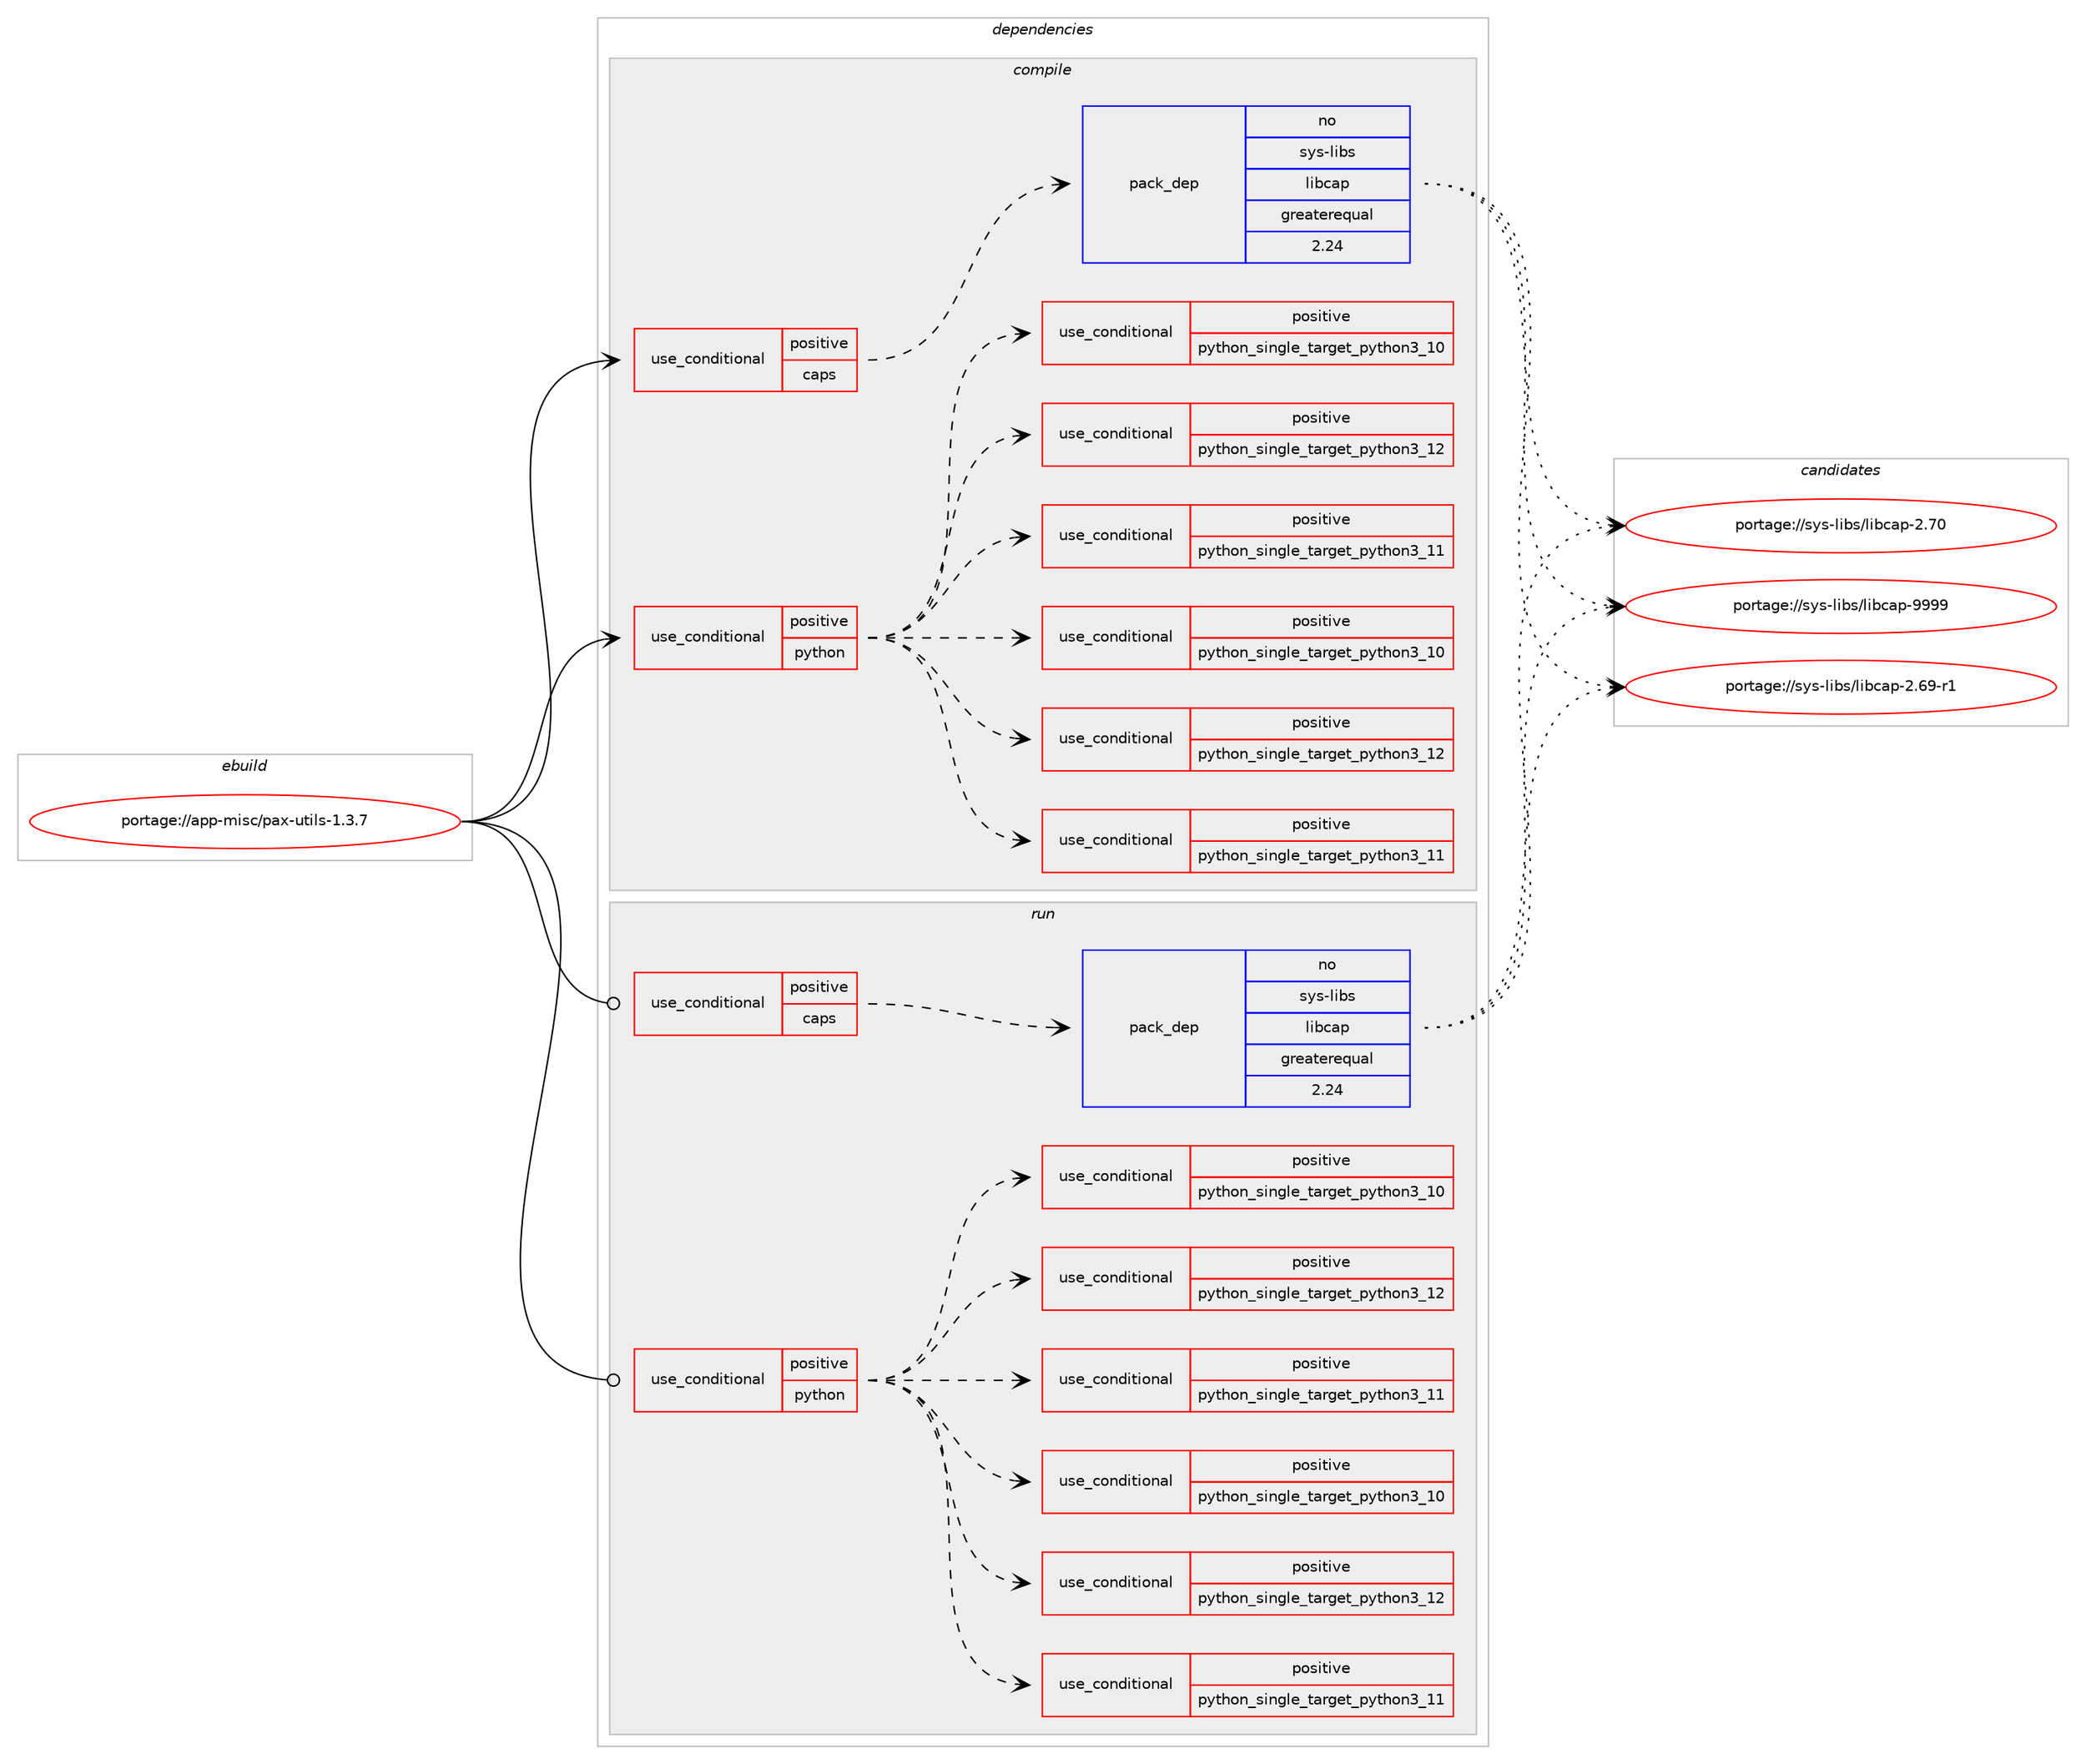 digraph prolog {

# *************
# Graph options
# *************

newrank=true;
concentrate=true;
compound=true;
graph [rankdir=LR,fontname=Helvetica,fontsize=10,ranksep=1.5];#, ranksep=2.5, nodesep=0.2];
edge  [arrowhead=vee];
node  [fontname=Helvetica,fontsize=10];

# **********
# The ebuild
# **********

subgraph cluster_leftcol {
color=gray;
rank=same;
label=<<i>ebuild</i>>;
id [label="portage://app-misc/pax-utils-1.3.7", color=red, width=4, href="../app-misc/pax-utils-1.3.7.svg"];
}

# ****************
# The dependencies
# ****************

subgraph cluster_midcol {
color=gray;
label=<<i>dependencies</i>>;
subgraph cluster_compile {
fillcolor="#eeeeee";
style=filled;
label=<<i>compile</i>>;
subgraph cond12049 {
dependency18877 [label=<<TABLE BORDER="0" CELLBORDER="1" CELLSPACING="0" CELLPADDING="4"><TR><TD ROWSPAN="3" CELLPADDING="10">use_conditional</TD></TR><TR><TD>positive</TD></TR><TR><TD>caps</TD></TR></TABLE>>, shape=none, color=red];
subgraph pack6456 {
dependency18878 [label=<<TABLE BORDER="0" CELLBORDER="1" CELLSPACING="0" CELLPADDING="4" WIDTH="220"><TR><TD ROWSPAN="6" CELLPADDING="30">pack_dep</TD></TR><TR><TD WIDTH="110">no</TD></TR><TR><TD>sys-libs</TD></TR><TR><TD>libcap</TD></TR><TR><TD>greaterequal</TD></TR><TR><TD>2.24</TD></TR></TABLE>>, shape=none, color=blue];
}
dependency18877:e -> dependency18878:w [weight=20,style="dashed",arrowhead="vee"];
}
id:e -> dependency18877:w [weight=20,style="solid",arrowhead="vee"];
subgraph cond12050 {
dependency18879 [label=<<TABLE BORDER="0" CELLBORDER="1" CELLSPACING="0" CELLPADDING="4"><TR><TD ROWSPAN="3" CELLPADDING="10">use_conditional</TD></TR><TR><TD>positive</TD></TR><TR><TD>python</TD></TR></TABLE>>, shape=none, color=red];
subgraph cond12051 {
dependency18880 [label=<<TABLE BORDER="0" CELLBORDER="1" CELLSPACING="0" CELLPADDING="4"><TR><TD ROWSPAN="3" CELLPADDING="10">use_conditional</TD></TR><TR><TD>positive</TD></TR><TR><TD>python_single_target_python3_10</TD></TR></TABLE>>, shape=none, color=red];
# *** BEGIN UNKNOWN DEPENDENCY TYPE (TODO) ***
# dependency18880 -> package_dependency(portage://app-misc/pax-utils-1.3.7,install,no,dev-lang,python,none,[,,],[slot(3.10)],[])
# *** END UNKNOWN DEPENDENCY TYPE (TODO) ***

}
dependency18879:e -> dependency18880:w [weight=20,style="dashed",arrowhead="vee"];
subgraph cond12052 {
dependency18881 [label=<<TABLE BORDER="0" CELLBORDER="1" CELLSPACING="0" CELLPADDING="4"><TR><TD ROWSPAN="3" CELLPADDING="10">use_conditional</TD></TR><TR><TD>positive</TD></TR><TR><TD>python_single_target_python3_11</TD></TR></TABLE>>, shape=none, color=red];
# *** BEGIN UNKNOWN DEPENDENCY TYPE (TODO) ***
# dependency18881 -> package_dependency(portage://app-misc/pax-utils-1.3.7,install,no,dev-lang,python,none,[,,],[slot(3.11)],[])
# *** END UNKNOWN DEPENDENCY TYPE (TODO) ***

}
dependency18879:e -> dependency18881:w [weight=20,style="dashed",arrowhead="vee"];
subgraph cond12053 {
dependency18882 [label=<<TABLE BORDER="0" CELLBORDER="1" CELLSPACING="0" CELLPADDING="4"><TR><TD ROWSPAN="3" CELLPADDING="10">use_conditional</TD></TR><TR><TD>positive</TD></TR><TR><TD>python_single_target_python3_12</TD></TR></TABLE>>, shape=none, color=red];
# *** BEGIN UNKNOWN DEPENDENCY TYPE (TODO) ***
# dependency18882 -> package_dependency(portage://app-misc/pax-utils-1.3.7,install,no,dev-lang,python,none,[,,],[slot(3.12)],[])
# *** END UNKNOWN DEPENDENCY TYPE (TODO) ***

}
dependency18879:e -> dependency18882:w [weight=20,style="dashed",arrowhead="vee"];
subgraph cond12054 {
dependency18883 [label=<<TABLE BORDER="0" CELLBORDER="1" CELLSPACING="0" CELLPADDING="4"><TR><TD ROWSPAN="3" CELLPADDING="10">use_conditional</TD></TR><TR><TD>positive</TD></TR><TR><TD>python_single_target_python3_10</TD></TR></TABLE>>, shape=none, color=red];
# *** BEGIN UNKNOWN DEPENDENCY TYPE (TODO) ***
# dependency18883 -> package_dependency(portage://app-misc/pax-utils-1.3.7,install,no,dev-python,pyelftools,none,[,,],[],[use(enable(python_targets_python3_10),negative)])
# *** END UNKNOWN DEPENDENCY TYPE (TODO) ***

}
dependency18879:e -> dependency18883:w [weight=20,style="dashed",arrowhead="vee"];
subgraph cond12055 {
dependency18884 [label=<<TABLE BORDER="0" CELLBORDER="1" CELLSPACING="0" CELLPADDING="4"><TR><TD ROWSPAN="3" CELLPADDING="10">use_conditional</TD></TR><TR><TD>positive</TD></TR><TR><TD>python_single_target_python3_11</TD></TR></TABLE>>, shape=none, color=red];
# *** BEGIN UNKNOWN DEPENDENCY TYPE (TODO) ***
# dependency18884 -> package_dependency(portage://app-misc/pax-utils-1.3.7,install,no,dev-python,pyelftools,none,[,,],[],[use(enable(python_targets_python3_11),negative)])
# *** END UNKNOWN DEPENDENCY TYPE (TODO) ***

}
dependency18879:e -> dependency18884:w [weight=20,style="dashed",arrowhead="vee"];
subgraph cond12056 {
dependency18885 [label=<<TABLE BORDER="0" CELLBORDER="1" CELLSPACING="0" CELLPADDING="4"><TR><TD ROWSPAN="3" CELLPADDING="10">use_conditional</TD></TR><TR><TD>positive</TD></TR><TR><TD>python_single_target_python3_12</TD></TR></TABLE>>, shape=none, color=red];
# *** BEGIN UNKNOWN DEPENDENCY TYPE (TODO) ***
# dependency18885 -> package_dependency(portage://app-misc/pax-utils-1.3.7,install,no,dev-python,pyelftools,none,[,,],[],[use(enable(python_targets_python3_12),negative)])
# *** END UNKNOWN DEPENDENCY TYPE (TODO) ***

}
dependency18879:e -> dependency18885:w [weight=20,style="dashed",arrowhead="vee"];
}
id:e -> dependency18879:w [weight=20,style="solid",arrowhead="vee"];
}
subgraph cluster_compileandrun {
fillcolor="#eeeeee";
style=filled;
label=<<i>compile and run</i>>;
}
subgraph cluster_run {
fillcolor="#eeeeee";
style=filled;
label=<<i>run</i>>;
subgraph cond12057 {
dependency18886 [label=<<TABLE BORDER="0" CELLBORDER="1" CELLSPACING="0" CELLPADDING="4"><TR><TD ROWSPAN="3" CELLPADDING="10">use_conditional</TD></TR><TR><TD>positive</TD></TR><TR><TD>caps</TD></TR></TABLE>>, shape=none, color=red];
subgraph pack6457 {
dependency18887 [label=<<TABLE BORDER="0" CELLBORDER="1" CELLSPACING="0" CELLPADDING="4" WIDTH="220"><TR><TD ROWSPAN="6" CELLPADDING="30">pack_dep</TD></TR><TR><TD WIDTH="110">no</TD></TR><TR><TD>sys-libs</TD></TR><TR><TD>libcap</TD></TR><TR><TD>greaterequal</TD></TR><TR><TD>2.24</TD></TR></TABLE>>, shape=none, color=blue];
}
dependency18886:e -> dependency18887:w [weight=20,style="dashed",arrowhead="vee"];
}
id:e -> dependency18886:w [weight=20,style="solid",arrowhead="odot"];
subgraph cond12058 {
dependency18888 [label=<<TABLE BORDER="0" CELLBORDER="1" CELLSPACING="0" CELLPADDING="4"><TR><TD ROWSPAN="3" CELLPADDING="10">use_conditional</TD></TR><TR><TD>positive</TD></TR><TR><TD>python</TD></TR></TABLE>>, shape=none, color=red];
subgraph cond12059 {
dependency18889 [label=<<TABLE BORDER="0" CELLBORDER="1" CELLSPACING="0" CELLPADDING="4"><TR><TD ROWSPAN="3" CELLPADDING="10">use_conditional</TD></TR><TR><TD>positive</TD></TR><TR><TD>python_single_target_python3_10</TD></TR></TABLE>>, shape=none, color=red];
# *** BEGIN UNKNOWN DEPENDENCY TYPE (TODO) ***
# dependency18889 -> package_dependency(portage://app-misc/pax-utils-1.3.7,run,no,dev-lang,python,none,[,,],[slot(3.10)],[])
# *** END UNKNOWN DEPENDENCY TYPE (TODO) ***

}
dependency18888:e -> dependency18889:w [weight=20,style="dashed",arrowhead="vee"];
subgraph cond12060 {
dependency18890 [label=<<TABLE BORDER="0" CELLBORDER="1" CELLSPACING="0" CELLPADDING="4"><TR><TD ROWSPAN="3" CELLPADDING="10">use_conditional</TD></TR><TR><TD>positive</TD></TR><TR><TD>python_single_target_python3_11</TD></TR></TABLE>>, shape=none, color=red];
# *** BEGIN UNKNOWN DEPENDENCY TYPE (TODO) ***
# dependency18890 -> package_dependency(portage://app-misc/pax-utils-1.3.7,run,no,dev-lang,python,none,[,,],[slot(3.11)],[])
# *** END UNKNOWN DEPENDENCY TYPE (TODO) ***

}
dependency18888:e -> dependency18890:w [weight=20,style="dashed",arrowhead="vee"];
subgraph cond12061 {
dependency18891 [label=<<TABLE BORDER="0" CELLBORDER="1" CELLSPACING="0" CELLPADDING="4"><TR><TD ROWSPAN="3" CELLPADDING="10">use_conditional</TD></TR><TR><TD>positive</TD></TR><TR><TD>python_single_target_python3_12</TD></TR></TABLE>>, shape=none, color=red];
# *** BEGIN UNKNOWN DEPENDENCY TYPE (TODO) ***
# dependency18891 -> package_dependency(portage://app-misc/pax-utils-1.3.7,run,no,dev-lang,python,none,[,,],[slot(3.12)],[])
# *** END UNKNOWN DEPENDENCY TYPE (TODO) ***

}
dependency18888:e -> dependency18891:w [weight=20,style="dashed",arrowhead="vee"];
subgraph cond12062 {
dependency18892 [label=<<TABLE BORDER="0" CELLBORDER="1" CELLSPACING="0" CELLPADDING="4"><TR><TD ROWSPAN="3" CELLPADDING="10">use_conditional</TD></TR><TR><TD>positive</TD></TR><TR><TD>python_single_target_python3_10</TD></TR></TABLE>>, shape=none, color=red];
# *** BEGIN UNKNOWN DEPENDENCY TYPE (TODO) ***
# dependency18892 -> package_dependency(portage://app-misc/pax-utils-1.3.7,run,no,dev-python,pyelftools,none,[,,],[],[use(enable(python_targets_python3_10),negative)])
# *** END UNKNOWN DEPENDENCY TYPE (TODO) ***

}
dependency18888:e -> dependency18892:w [weight=20,style="dashed",arrowhead="vee"];
subgraph cond12063 {
dependency18893 [label=<<TABLE BORDER="0" CELLBORDER="1" CELLSPACING="0" CELLPADDING="4"><TR><TD ROWSPAN="3" CELLPADDING="10">use_conditional</TD></TR><TR><TD>positive</TD></TR><TR><TD>python_single_target_python3_11</TD></TR></TABLE>>, shape=none, color=red];
# *** BEGIN UNKNOWN DEPENDENCY TYPE (TODO) ***
# dependency18893 -> package_dependency(portage://app-misc/pax-utils-1.3.7,run,no,dev-python,pyelftools,none,[,,],[],[use(enable(python_targets_python3_11),negative)])
# *** END UNKNOWN DEPENDENCY TYPE (TODO) ***

}
dependency18888:e -> dependency18893:w [weight=20,style="dashed",arrowhead="vee"];
subgraph cond12064 {
dependency18894 [label=<<TABLE BORDER="0" CELLBORDER="1" CELLSPACING="0" CELLPADDING="4"><TR><TD ROWSPAN="3" CELLPADDING="10">use_conditional</TD></TR><TR><TD>positive</TD></TR><TR><TD>python_single_target_python3_12</TD></TR></TABLE>>, shape=none, color=red];
# *** BEGIN UNKNOWN DEPENDENCY TYPE (TODO) ***
# dependency18894 -> package_dependency(portage://app-misc/pax-utils-1.3.7,run,no,dev-python,pyelftools,none,[,,],[],[use(enable(python_targets_python3_12),negative)])
# *** END UNKNOWN DEPENDENCY TYPE (TODO) ***

}
dependency18888:e -> dependency18894:w [weight=20,style="dashed",arrowhead="vee"];
}
id:e -> dependency18888:w [weight=20,style="solid",arrowhead="odot"];
}
}

# **************
# The candidates
# **************

subgraph cluster_choices {
rank=same;
color=gray;
label=<<i>candidates</i>>;

subgraph choice6456 {
color=black;
nodesep=1;
choice11512111545108105981154710810598999711245504654574511449 [label="portage://sys-libs/libcap-2.69-r1", color=red, width=4,href="../sys-libs/libcap-2.69-r1.svg"];
choice1151211154510810598115471081059899971124550465548 [label="portage://sys-libs/libcap-2.70", color=red, width=4,href="../sys-libs/libcap-2.70.svg"];
choice1151211154510810598115471081059899971124557575757 [label="portage://sys-libs/libcap-9999", color=red, width=4,href="../sys-libs/libcap-9999.svg"];
dependency18878:e -> choice11512111545108105981154710810598999711245504654574511449:w [style=dotted,weight="100"];
dependency18878:e -> choice1151211154510810598115471081059899971124550465548:w [style=dotted,weight="100"];
dependency18878:e -> choice1151211154510810598115471081059899971124557575757:w [style=dotted,weight="100"];
}
subgraph choice6457 {
color=black;
nodesep=1;
choice11512111545108105981154710810598999711245504654574511449 [label="portage://sys-libs/libcap-2.69-r1", color=red, width=4,href="../sys-libs/libcap-2.69-r1.svg"];
choice1151211154510810598115471081059899971124550465548 [label="portage://sys-libs/libcap-2.70", color=red, width=4,href="../sys-libs/libcap-2.70.svg"];
choice1151211154510810598115471081059899971124557575757 [label="portage://sys-libs/libcap-9999", color=red, width=4,href="../sys-libs/libcap-9999.svg"];
dependency18887:e -> choice11512111545108105981154710810598999711245504654574511449:w [style=dotted,weight="100"];
dependency18887:e -> choice1151211154510810598115471081059899971124550465548:w [style=dotted,weight="100"];
dependency18887:e -> choice1151211154510810598115471081059899971124557575757:w [style=dotted,weight="100"];
}
}

}
